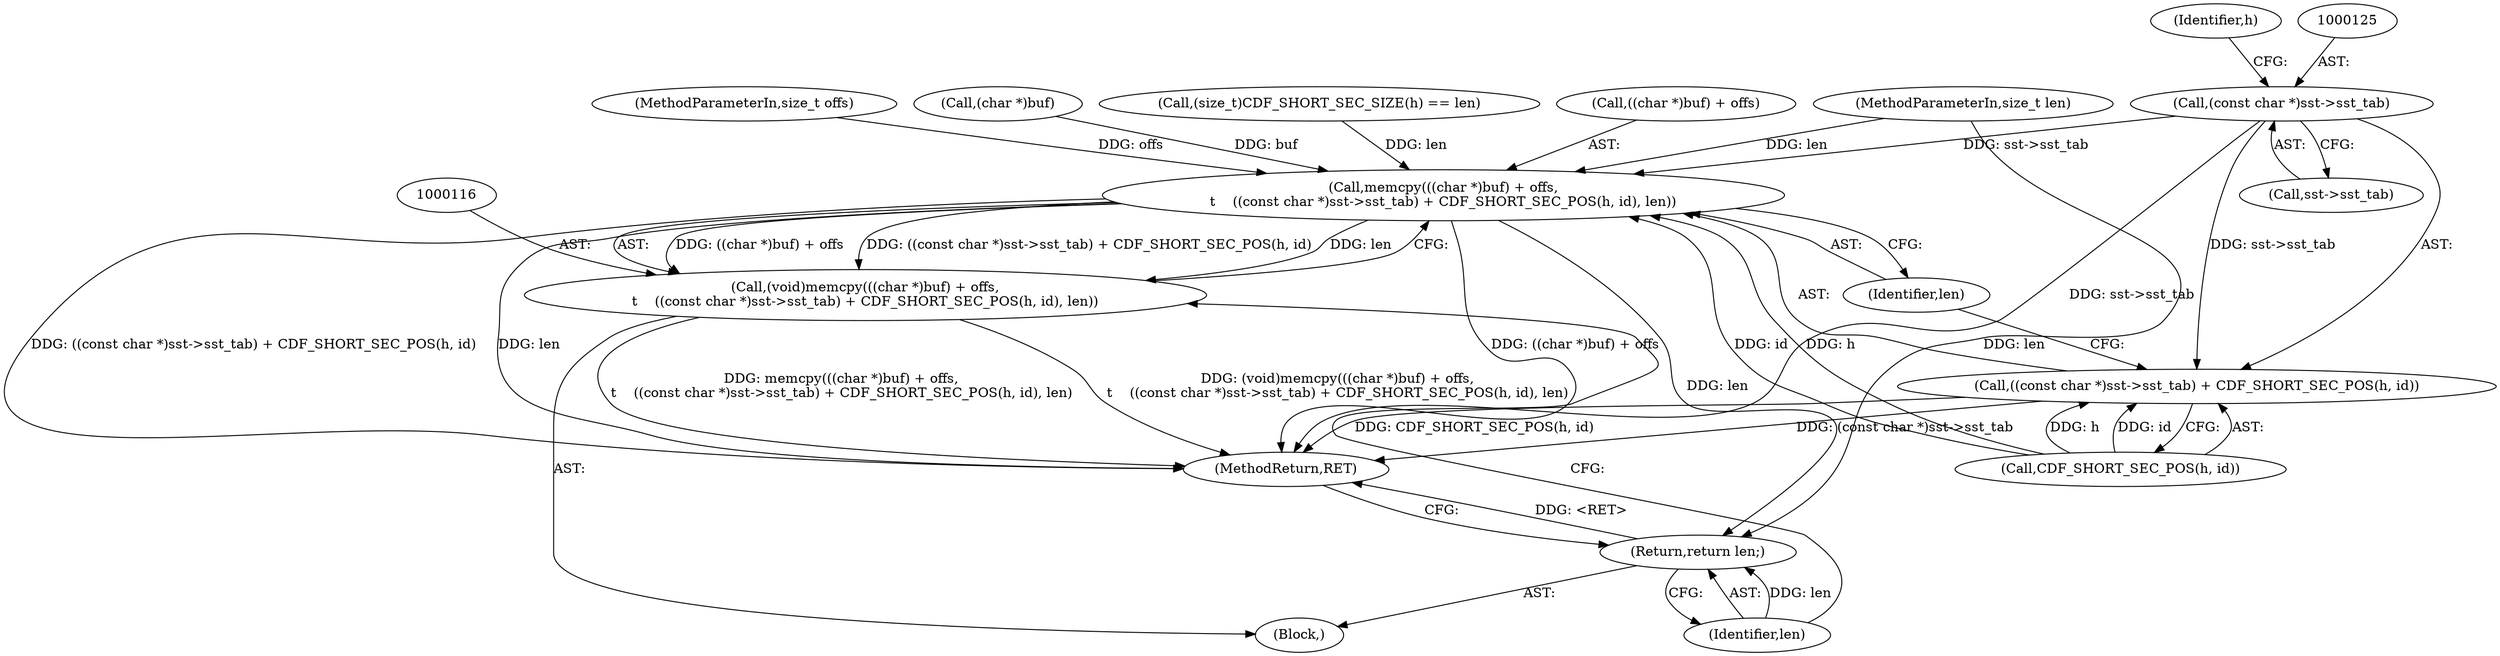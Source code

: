 digraph "0_file_1859fdb4e67c49c463c4e0078054335cd46ba295_1@pointer" {
"1000124" [label="(Call,(const char *)sst->sst_tab)"];
"1000117" [label="(Call,memcpy(((char *)buf) + offs,\n\t    ((const char *)sst->sst_tab) + CDF_SHORT_SEC_POS(h, id), len))"];
"1000115" [label="(Call,(void)memcpy(((char *)buf) + offs,\n\t    ((const char *)sst->sst_tab) + CDF_SHORT_SEC_POS(h, id), len))"];
"1000133" [label="(Return,return len;)"];
"1000123" [label="(Call,((const char *)sst->sst_tab) + CDF_SHORT_SEC_POS(h, id))"];
"1000109" [label="(Call,(size_t)CDF_SHORT_SEC_SIZE(h) == len)"];
"1000126" [label="(Call,sst->sst_tab)"];
"1000133" [label="(Return,return len;)"];
"1000117" [label="(Call,memcpy(((char *)buf) + offs,\n\t    ((const char *)sst->sst_tab) + CDF_SHORT_SEC_POS(h, id), len))"];
"1000123" [label="(Call,((const char *)sst->sst_tab) + CDF_SHORT_SEC_POS(h, id))"];
"1000115" [label="(Call,(void)memcpy(((char *)buf) + offs,\n\t    ((const char *)sst->sst_tab) + CDF_SHORT_SEC_POS(h, id), len))"];
"1000124" [label="(Call,(const char *)sst->sst_tab)"];
"1000134" [label="(Identifier,len)"];
"1000129" [label="(Call,CDF_SHORT_SEC_POS(h, id))"];
"1000118" [label="(Call,((char *)buf) + offs)"];
"1000130" [label="(Identifier,h)"];
"1000103" [label="(MethodParameterIn,size_t offs)"];
"1000104" [label="(MethodParameterIn,size_t len)"];
"1000119" [label="(Call,(char *)buf)"];
"1000132" [label="(Identifier,len)"];
"1000135" [label="(MethodReturn,RET)"];
"1000107" [label="(Block,)"];
"1000124" -> "1000123"  [label="AST: "];
"1000124" -> "1000126"  [label="CFG: "];
"1000125" -> "1000124"  [label="AST: "];
"1000126" -> "1000124"  [label="AST: "];
"1000130" -> "1000124"  [label="CFG: "];
"1000124" -> "1000135"  [label="DDG: sst->sst_tab"];
"1000124" -> "1000117"  [label="DDG: sst->sst_tab"];
"1000124" -> "1000123"  [label="DDG: sst->sst_tab"];
"1000117" -> "1000115"  [label="AST: "];
"1000117" -> "1000132"  [label="CFG: "];
"1000118" -> "1000117"  [label="AST: "];
"1000123" -> "1000117"  [label="AST: "];
"1000132" -> "1000117"  [label="AST: "];
"1000115" -> "1000117"  [label="CFG: "];
"1000117" -> "1000135"  [label="DDG: ((char *)buf) + offs"];
"1000117" -> "1000135"  [label="DDG: ((const char *)sst->sst_tab) + CDF_SHORT_SEC_POS(h, id)"];
"1000117" -> "1000135"  [label="DDG: len"];
"1000117" -> "1000115"  [label="DDG: ((char *)buf) + offs"];
"1000117" -> "1000115"  [label="DDG: ((const char *)sst->sst_tab) + CDF_SHORT_SEC_POS(h, id)"];
"1000117" -> "1000115"  [label="DDG: len"];
"1000119" -> "1000117"  [label="DDG: buf"];
"1000103" -> "1000117"  [label="DDG: offs"];
"1000129" -> "1000117"  [label="DDG: h"];
"1000129" -> "1000117"  [label="DDG: id"];
"1000109" -> "1000117"  [label="DDG: len"];
"1000104" -> "1000117"  [label="DDG: len"];
"1000117" -> "1000133"  [label="DDG: len"];
"1000115" -> "1000107"  [label="AST: "];
"1000116" -> "1000115"  [label="AST: "];
"1000134" -> "1000115"  [label="CFG: "];
"1000115" -> "1000135"  [label="DDG: memcpy(((char *)buf) + offs,\n\t    ((const char *)sst->sst_tab) + CDF_SHORT_SEC_POS(h, id), len)"];
"1000115" -> "1000135"  [label="DDG: (void)memcpy(((char *)buf) + offs,\n\t    ((const char *)sst->sst_tab) + CDF_SHORT_SEC_POS(h, id), len)"];
"1000133" -> "1000107"  [label="AST: "];
"1000133" -> "1000134"  [label="CFG: "];
"1000134" -> "1000133"  [label="AST: "];
"1000135" -> "1000133"  [label="CFG: "];
"1000133" -> "1000135"  [label="DDG: <RET>"];
"1000134" -> "1000133"  [label="DDG: len"];
"1000104" -> "1000133"  [label="DDG: len"];
"1000123" -> "1000129"  [label="CFG: "];
"1000129" -> "1000123"  [label="AST: "];
"1000132" -> "1000123"  [label="CFG: "];
"1000123" -> "1000135"  [label="DDG: CDF_SHORT_SEC_POS(h, id)"];
"1000123" -> "1000135"  [label="DDG: (const char *)sst->sst_tab"];
"1000129" -> "1000123"  [label="DDG: h"];
"1000129" -> "1000123"  [label="DDG: id"];
}
